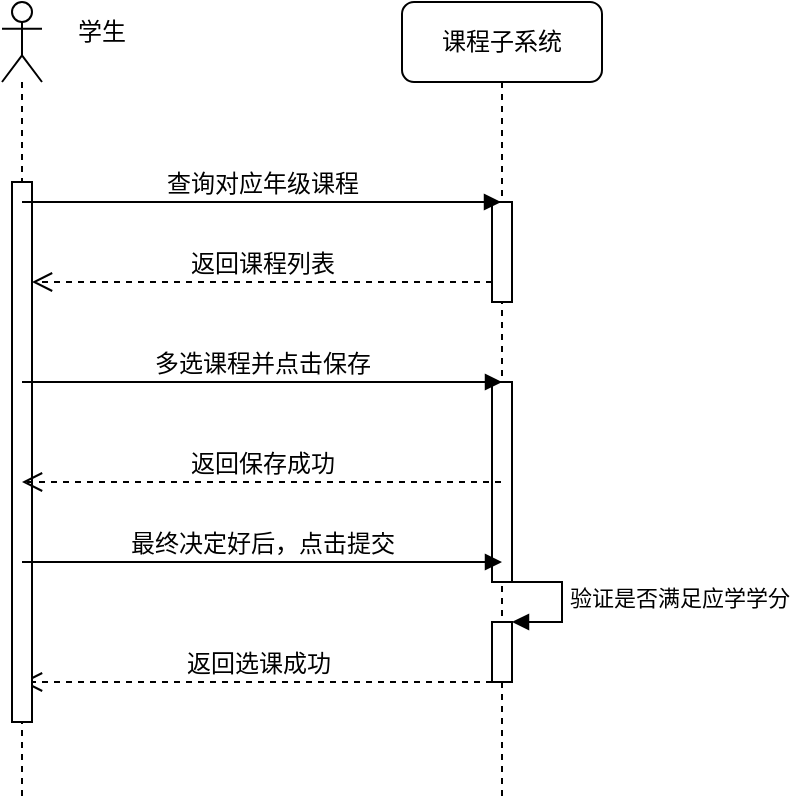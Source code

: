 <mxfile version="17.0.0" type="github">
  <diagram name="Page-1" id="13e1069c-82ec-6db2-03f1-153e76fe0fe0">
    <mxGraphModel dx="1186" dy="613" grid="1" gridSize="10" guides="1" tooltips="1" connect="1" arrows="1" fold="1" page="1" pageScale="1" pageWidth="1100" pageHeight="850" background="none" math="0" shadow="0">
      <root>
        <mxCell id="0" />
        <mxCell id="1" parent="0" />
        <mxCell id="7baba1c4bc27f4b0-8" value="课程子系统" style="shape=umlLifeline;perimeter=lifelinePerimeter;whiteSpace=wrap;html=1;container=1;collapsible=0;recursiveResize=0;outlineConnect=0;rounded=1;shadow=0;comic=0;labelBackgroundColor=none;strokeWidth=1;fontFamily=Verdana;fontSize=12;align=center;" parent="1" vertex="1">
          <mxGeometry x="300" y="80" width="100" height="400" as="geometry" />
        </mxCell>
        <mxCell id="7baba1c4bc27f4b0-9" value="" style="html=1;points=[];perimeter=orthogonalPerimeter;rounded=0;shadow=0;comic=0;labelBackgroundColor=none;strokeWidth=1;fontFamily=Verdana;fontSize=12;align=center;" parent="7baba1c4bc27f4b0-8" vertex="1">
          <mxGeometry x="45" y="100" width="10" height="50" as="geometry" />
        </mxCell>
        <mxCell id="TLK5XkgE6gAEmuYLz-ld-11" value="" style="html=1;points=[];perimeter=orthogonalPerimeter;rounded=0;shadow=0;comic=0;labelBackgroundColor=none;strokeWidth=1;fontFamily=Verdana;fontSize=12;align=center;" parent="7baba1c4bc27f4b0-8" vertex="1">
          <mxGeometry x="45" y="190" width="10" height="100" as="geometry" />
        </mxCell>
        <mxCell id="TLK5XkgE6gAEmuYLz-ld-19" value="" style="html=1;points=[];perimeter=orthogonalPerimeter;" parent="7baba1c4bc27f4b0-8" vertex="1">
          <mxGeometry x="45" y="310" width="10" height="30" as="geometry" />
        </mxCell>
        <mxCell id="TLK5XkgE6gAEmuYLz-ld-20" value="验证是否满足应学学分" style="edgeStyle=orthogonalEdgeStyle;html=1;align=left;spacingLeft=2;endArrow=block;rounded=0;entryX=1;entryY=0;" parent="7baba1c4bc27f4b0-8" target="TLK5XkgE6gAEmuYLz-ld-19" edge="1">
          <mxGeometry relative="1" as="geometry">
            <mxPoint x="50" y="290" as="sourcePoint" />
            <Array as="points">
              <mxPoint x="80" y="290" />
            </Array>
          </mxGeometry>
        </mxCell>
        <mxCell id="kXIZo_LiZvNYFcPQpfme-3" value="返回选课成功" style="html=1;verticalAlign=bottom;endArrow=open;dashed=1;endSize=8;labelBackgroundColor=none;fontFamily=Verdana;fontSize=12;edgeStyle=elbowEdgeStyle;elbow=vertical;" parent="7baba1c4bc27f4b0-8" edge="1">
          <mxGeometry x="-0.004" relative="1" as="geometry">
            <mxPoint x="-190" y="340" as="targetPoint" />
            <Array as="points">
              <mxPoint x="-49.5" y="340" />
              <mxPoint x="-49.5" y="330" />
              <mxPoint x="-184" y="540" />
              <mxPoint x="-54" y="540" />
              <mxPoint x="-139" y="540" />
              <mxPoint x="-109" y="540" />
            </Array>
            <mxPoint x="45" y="340" as="sourcePoint" />
            <mxPoint as="offset" />
          </mxGeometry>
        </mxCell>
        <mxCell id="TLK5XkgE6gAEmuYLz-ld-5" value="" style="shape=umlLifeline;participant=umlActor;perimeter=lifelinePerimeter;whiteSpace=wrap;html=1;container=1;collapsible=0;recursiveResize=0;verticalAlign=top;spacingTop=36;outlineConnect=0;" parent="1" vertex="1">
          <mxGeometry x="100" y="80" width="20" height="400" as="geometry" />
        </mxCell>
        <mxCell id="TLK5XkgE6gAEmuYLz-ld-10" value="" style="html=1;points=[];perimeter=orthogonalPerimeter;" parent="TLK5XkgE6gAEmuYLz-ld-5" vertex="1">
          <mxGeometry x="5" y="90" width="10" height="270" as="geometry" />
        </mxCell>
        <mxCell id="TLK5XkgE6gAEmuYLz-ld-6" value="查询对应年级课程" style="html=1;verticalAlign=bottom;endArrow=block;labelBackgroundColor=none;fontFamily=Verdana;fontSize=12;edgeStyle=elbowEdgeStyle;elbow=vertical;" parent="1" source="TLK5XkgE6gAEmuYLz-ld-5" target="7baba1c4bc27f4b0-8" edge="1">
          <mxGeometry relative="1" as="geometry">
            <mxPoint x="130" y="190" as="sourcePoint" />
            <mxPoint x="270" y="200" as="targetPoint" />
            <Array as="points">
              <mxPoint x="190" y="180" />
              <mxPoint x="180" y="170" />
              <mxPoint x="290" y="197" />
            </Array>
          </mxGeometry>
        </mxCell>
        <mxCell id="TLK5XkgE6gAEmuYLz-ld-13" value="多选课程并点击保存" style="html=1;verticalAlign=bottom;endArrow=block;labelBackgroundColor=none;fontFamily=Verdana;fontSize=12;edgeStyle=elbowEdgeStyle;elbow=vertical;" parent="1" edge="1">
          <mxGeometry relative="1" as="geometry">
            <mxPoint x="110" y="270" as="sourcePoint" />
            <mxPoint x="350" y="270" as="targetPoint" />
            <Array as="points">
              <mxPoint x="190.5" y="270" />
              <mxPoint x="180.5" y="260" />
              <mxPoint x="290.5" y="287" />
            </Array>
          </mxGeometry>
        </mxCell>
        <mxCell id="TLK5XkgE6gAEmuYLz-ld-21" value="返回课程列表" style="html=1;verticalAlign=bottom;endArrow=open;dashed=1;endSize=8;labelBackgroundColor=none;fontFamily=Verdana;fontSize=12;edgeStyle=elbowEdgeStyle;elbow=vertical;" parent="1" target="TLK5XkgE6gAEmuYLz-ld-10" edge="1">
          <mxGeometry relative="1" as="geometry">
            <mxPoint x="120" y="420" as="targetPoint" />
            <Array as="points">
              <mxPoint x="290" y="220" />
              <mxPoint x="290" y="210" />
              <mxPoint x="155.5" y="420" />
              <mxPoint x="285.5" y="420" />
              <mxPoint x="200.5" y="420" />
              <mxPoint x="230.5" y="420" />
            </Array>
            <mxPoint x="345" y="220" as="sourcePoint" />
            <mxPoint as="offset" />
          </mxGeometry>
        </mxCell>
        <mxCell id="kXIZo_LiZvNYFcPQpfme-1" value="返回保存成功" style="html=1;verticalAlign=bottom;endArrow=open;dashed=1;endSize=8;labelBackgroundColor=none;fontFamily=Verdana;fontSize=12;edgeStyle=elbowEdgeStyle;elbow=vertical;" parent="1" source="7baba1c4bc27f4b0-8" target="TLK5XkgE6gAEmuYLz-ld-5" edge="1">
          <mxGeometry x="-0.004" relative="1" as="geometry">
            <mxPoint x="140" y="320" as="targetPoint" />
            <Array as="points">
              <mxPoint x="255" y="320" />
              <mxPoint x="255" y="310" />
              <mxPoint x="120.5" y="520" />
              <mxPoint x="250.5" y="520" />
              <mxPoint x="165.5" y="520" />
              <mxPoint x="195.5" y="520" />
            </Array>
            <mxPoint x="310" y="520" as="sourcePoint" />
            <mxPoint as="offset" />
          </mxGeometry>
        </mxCell>
        <mxCell id="kXIZo_LiZvNYFcPQpfme-2" value="最终决定好后，点击提交" style="html=1;verticalAlign=bottom;endArrow=block;labelBackgroundColor=none;fontFamily=Verdana;fontSize=12;edgeStyle=elbowEdgeStyle;elbow=vertical;" parent="1" edge="1">
          <mxGeometry relative="1" as="geometry">
            <mxPoint x="110" y="360" as="sourcePoint" />
            <mxPoint x="350" y="360" as="targetPoint" />
            <Array as="points">
              <mxPoint x="190.5" y="360" />
              <mxPoint x="180.5" y="350" />
              <mxPoint x="290.5" y="377" />
            </Array>
          </mxGeometry>
        </mxCell>
        <mxCell id="dVsF-1Tq25rg3u5TpOk9-1" value="学生" style="text;html=1;strokeColor=none;fillColor=none;align=center;verticalAlign=middle;whiteSpace=wrap;rounded=0;" vertex="1" parent="1">
          <mxGeometry x="120" y="80" width="60" height="30" as="geometry" />
        </mxCell>
      </root>
    </mxGraphModel>
  </diagram>
</mxfile>
